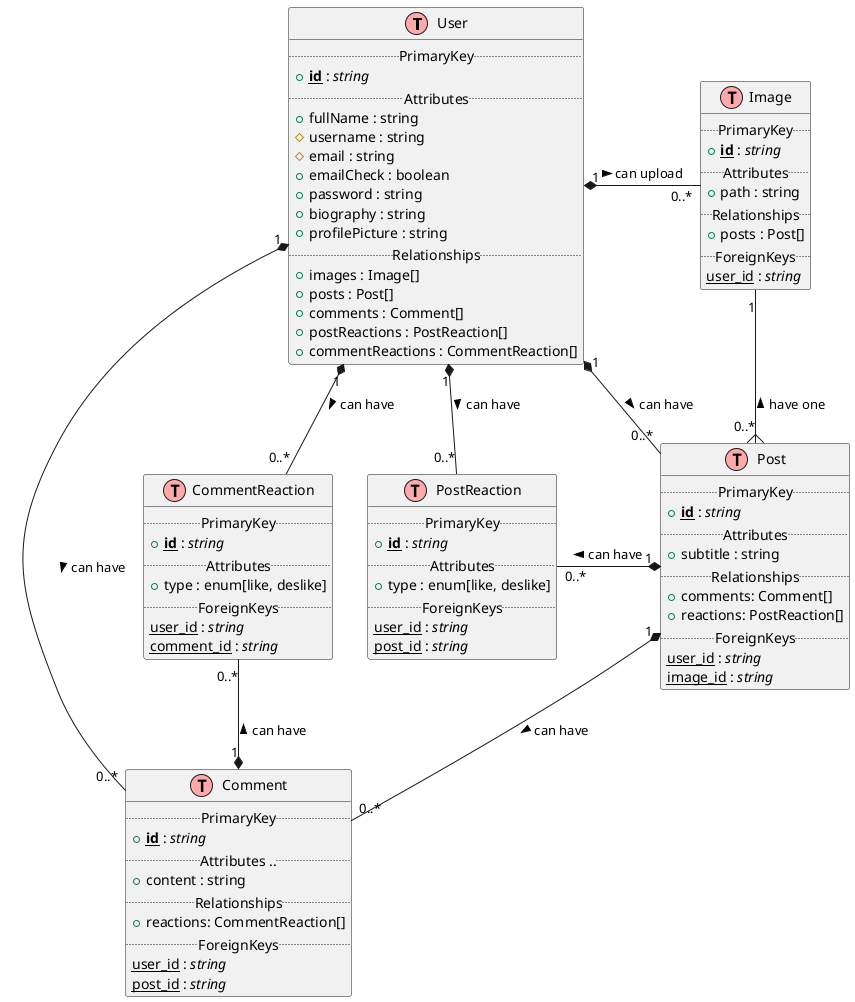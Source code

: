 @startuml Entity Relationship Diagram - MinIG
!define Table(x) class x << (T,#FFAAAA) >>
!define PrimaryKey(x, type) <b><u>x</u></b> : <i>type</i>
!define ForeignKey(x, type) <u>x</u> : <i>type</i>
!define OneToMany(x) "1" --{ "0..*" x
!define ManyToOneDirected(x, direction) "0..*" }-direction- "1" x
!define OneToManyDirected(x, direction) "1" -direction-{ "0..*" x
!define CompositionOneToMany(x) "1" *-- "0..*" x
!define CompositionOneToManyDirected(x, direction) "1" *-direction- "0..*" x

Table(User) {
  .. PrimaryKey ..
  + PrimaryKey(id, string)
  .. Attributes ..
  + fullName : string
  # username : string
  # email : string
  + emailCheck : boolean
  + password : string
  + biography : string
  + profilePicture : string
  .. Relationships ..
  + images : Image[]
  + posts : Post[]
  + comments : Comment[]
  + postReactions : PostReaction[]
  + commentReactions : CommentReaction[]
}

Table(Image) {
  .. PrimaryKey ..
  + PrimaryKey(id, string)
  .. Attributes ..
  + path : string
  .. Relationships ..
  + posts : Post[]
  .. ForeignKeys ..
  ForeignKey(user_id, string)
}

Table(Post) {
  .. PrimaryKey ..
  + PrimaryKey(id, string)
  .. Attributes ..
  + subtitle : string
  .. Relationships ..
  + comments: Comment[]
  + reactions: PostReaction[]
  .. ForeignKeys ..
  ForeignKey(user_id, string)
  ForeignKey(image_id, string)
}

Table(Comment) {
  .. PrimaryKey ..
  + PrimaryKey(id, string)
  .. Attributes .. ..
  + content : string
  .. Relationships ..
  + reactions: CommentReaction[]
  .. ForeignKeys ..
  ForeignKey(user_id, string)
  ForeignKey(post_id, string)
}

Table(PostReaction) {
  .. PrimaryKey ..
  + PrimaryKey(id, string)
  .. Attributes ..
  + type : enum[like, deslike]
  .. ForeignKeys ..
  ForeignKey(user_id, string)
  ForeignKey(post_id, string)
}

Table(CommentReaction) {
  .. PrimaryKey ..
  + PrimaryKey(id, string)
  .. Attributes ..
  + type : enum[like, deslike]
  .. ForeignKeys ..
  ForeignKey(user_id, string)
  ForeignKey(comment_id, string)
}

User CompositionOneToManyDirected(Image, right) : can upload >
User CompositionOneToMany(Comment) : can have >
User CompositionOneToMany(PostReaction) : can have >
User CompositionOneToMany(CommentReaction) : can have >
User CompositionOneToMany(Post) : can have >

Post ManyToOneDirected(Image, up) : have one >
Post CompositionOneToMany(Comment) : can have >
Post CompositionOneToManyDirected(PostReaction, left) : can have >

Comment CompositionOneToManyDirected(CommentReaction, up) : can have >

@enduml